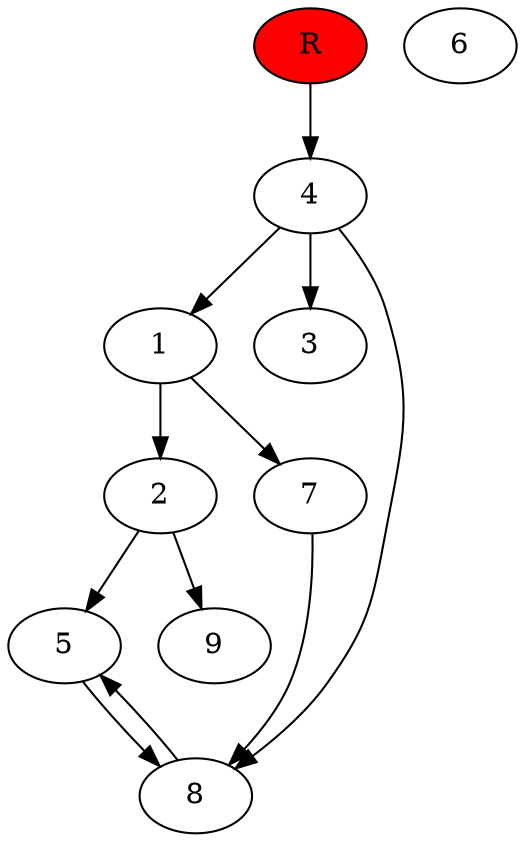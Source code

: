 digraph prb23827 {
	1
	2
	3
	4
	5
	6
	7
	8
	R [fillcolor="#ff0000" style=filled]
	1 -> 2
	1 -> 7
	2 -> 5
	2 -> 9
	4 -> 1
	4 -> 3
	4 -> 8
	5 -> 8
	7 -> 8
	8 -> 5
	R -> 4
}
